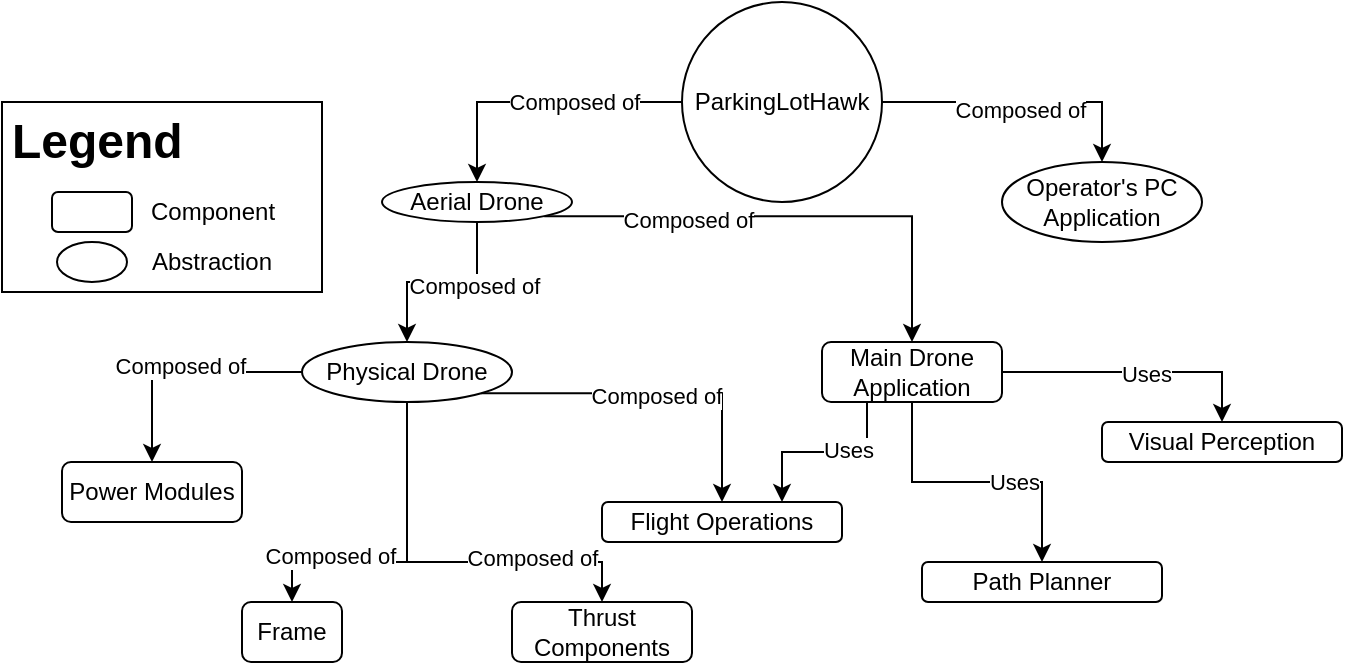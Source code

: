 <mxfile version="20.3.0" type="device"><diagram id="nyL8YGTGOtLkF8rq8JKe" name="Page-1"><mxGraphModel dx="1022" dy="531" grid="1" gridSize="10" guides="1" tooltips="1" connect="1" arrows="1" fold="1" page="1" pageScale="1" pageWidth="850" pageHeight="1100" math="0" shadow="0"><root><mxCell id="0"/><mxCell id="1" parent="0"/><mxCell id="Ujp4Q6vSmJgF_g2EKPFB-2" value="Operator's PC Application" style="ellipse;whiteSpace=wrap;html=1;" parent="1" vertex="1"><mxGeometry x="550" y="100" width="100" height="40" as="geometry"/></mxCell><mxCell id="Ujp4Q6vSmJgF_g2EKPFB-19" style="edgeStyle=orthogonalEdgeStyle;rounded=0;orthogonalLoop=1;jettySize=auto;html=1;entryX=0.5;entryY=0;entryDx=0;entryDy=0;" parent="1" source="Ujp4Q6vSmJgF_g2EKPFB-3" target="Ujp4Q6vSmJgF_g2EKPFB-8" edge="1"><mxGeometry relative="1" as="geometry"/></mxCell><mxCell id="Ujp4Q6vSmJgF_g2EKPFB-38" value="Composed of" style="edgeLabel;html=1;align=center;verticalAlign=middle;resizable=0;points=[];" parent="Ujp4Q6vSmJgF_g2EKPFB-19" connectable="0" vertex="1"><mxGeometry x="-0.324" y="2" relative="1" as="geometry"><mxPoint as="offset"/></mxGeometry></mxCell><mxCell id="Ujp4Q6vSmJgF_g2EKPFB-20" style="edgeStyle=orthogonalEdgeStyle;rounded=0;orthogonalLoop=1;jettySize=auto;html=1;exitX=1;exitY=1;exitDx=0;exitDy=0;" parent="1" source="Ujp4Q6vSmJgF_g2EKPFB-3" target="Ujp4Q6vSmJgF_g2EKPFB-5" edge="1"><mxGeometry relative="1" as="geometry"/></mxCell><mxCell id="Ujp4Q6vSmJgF_g2EKPFB-37" value="Composed of" style="edgeLabel;html=1;align=center;verticalAlign=middle;resizable=0;points=[];" parent="Ujp4Q6vSmJgF_g2EKPFB-20" connectable="0" vertex="1"><mxGeometry x="-0.421" y="-2" relative="1" as="geometry"><mxPoint as="offset"/></mxGeometry></mxCell><mxCell id="Ujp4Q6vSmJgF_g2EKPFB-3" value="Aerial Drone" style="ellipse;whiteSpace=wrap;html=1;" parent="1" vertex="1"><mxGeometry x="240" y="110" width="95" height="20" as="geometry"/></mxCell><mxCell id="Ujp4Q6vSmJgF_g2EKPFB-21" style="edgeStyle=orthogonalEdgeStyle;rounded=0;orthogonalLoop=1;jettySize=auto;html=1;exitX=1;exitY=0.5;exitDx=0;exitDy=0;entryX=0.5;entryY=0;entryDx=0;entryDy=0;" parent="1" source="Ujp4Q6vSmJgF_g2EKPFB-5" target="Ujp4Q6vSmJgF_g2EKPFB-11" edge="1"><mxGeometry relative="1" as="geometry"/></mxCell><mxCell id="Ujp4Q6vSmJgF_g2EKPFB-22" value="Uses" style="edgeLabel;html=1;align=center;verticalAlign=middle;resizable=0;points=[];" parent="Ujp4Q6vSmJgF_g2EKPFB-21" connectable="0" vertex="1"><mxGeometry x="0.058" y="-1" relative="1" as="geometry"><mxPoint as="offset"/></mxGeometry></mxCell><mxCell id="Ujp4Q6vSmJgF_g2EKPFB-23" style="edgeStyle=orthogonalEdgeStyle;rounded=0;orthogonalLoop=1;jettySize=auto;html=1;" parent="1" source="Ujp4Q6vSmJgF_g2EKPFB-5" target="Ujp4Q6vSmJgF_g2EKPFB-13" edge="1"><mxGeometry relative="1" as="geometry"/></mxCell><mxCell id="Ujp4Q6vSmJgF_g2EKPFB-24" value="Uses" style="edgeLabel;html=1;align=center;verticalAlign=middle;resizable=0;points=[];" parent="Ujp4Q6vSmJgF_g2EKPFB-23" connectable="0" vertex="1"><mxGeometry x="0.247" relative="1" as="geometry"><mxPoint as="offset"/></mxGeometry></mxCell><mxCell id="Ujp4Q6vSmJgF_g2EKPFB-25" style="edgeStyle=orthogonalEdgeStyle;rounded=0;orthogonalLoop=1;jettySize=auto;html=1;exitX=0.25;exitY=1;exitDx=0;exitDy=0;entryX=0.75;entryY=0;entryDx=0;entryDy=0;" parent="1" source="Ujp4Q6vSmJgF_g2EKPFB-5" target="Ujp4Q6vSmJgF_g2EKPFB-12" edge="1"><mxGeometry relative="1" as="geometry"/></mxCell><mxCell id="Ujp4Q6vSmJgF_g2EKPFB-26" value="Uses" style="edgeLabel;html=1;align=center;verticalAlign=middle;resizable=0;points=[];" parent="Ujp4Q6vSmJgF_g2EKPFB-25" connectable="0" vertex="1"><mxGeometry x="-0.241" y="-1" relative="1" as="geometry"><mxPoint as="offset"/></mxGeometry></mxCell><mxCell id="Ujp4Q6vSmJgF_g2EKPFB-5" value="Main Drone Application" style="rounded=1;whiteSpace=wrap;html=1;" parent="1" vertex="1"><mxGeometry x="460" y="190" width="90" height="30" as="geometry"/></mxCell><mxCell id="Ujp4Q6vSmJgF_g2EKPFB-7" value="Power Modules" style="rounded=1;whiteSpace=wrap;html=1;" parent="1" vertex="1"><mxGeometry x="80" y="250" width="90" height="30" as="geometry"/></mxCell><mxCell id="Ujp4Q6vSmJgF_g2EKPFB-27" style="edgeStyle=orthogonalEdgeStyle;rounded=0;orthogonalLoop=1;jettySize=auto;html=1;exitX=1;exitY=1;exitDx=0;exitDy=0;entryX=0.5;entryY=0;entryDx=0;entryDy=0;" parent="1" source="Ujp4Q6vSmJgF_g2EKPFB-8" target="Ujp4Q6vSmJgF_g2EKPFB-12" edge="1"><mxGeometry relative="1" as="geometry"/></mxCell><mxCell id="Ujp4Q6vSmJgF_g2EKPFB-28" value="Composed of" style="edgeLabel;html=1;align=center;verticalAlign=middle;resizable=0;points=[];" parent="Ujp4Q6vSmJgF_g2EKPFB-27" connectable="0" vertex="1"><mxGeometry x="-0.005" y="-1" relative="1" as="geometry"><mxPoint as="offset"/></mxGeometry></mxCell><mxCell id="Ujp4Q6vSmJgF_g2EKPFB-29" style="edgeStyle=orthogonalEdgeStyle;rounded=0;orthogonalLoop=1;jettySize=auto;html=1;exitX=0.5;exitY=1;exitDx=0;exitDy=0;entryX=0.5;entryY=0;entryDx=0;entryDy=0;" parent="1" source="Ujp4Q6vSmJgF_g2EKPFB-8" target="Ujp4Q6vSmJgF_g2EKPFB-10" edge="1"><mxGeometry relative="1" as="geometry"><Array as="points"><mxPoint x="253" y="300"/><mxPoint x="350" y="300"/></Array></mxGeometry></mxCell><mxCell id="Ujp4Q6vSmJgF_g2EKPFB-30" value="Composed of" style="edgeLabel;html=1;align=center;verticalAlign=middle;resizable=0;points=[];" parent="Ujp4Q6vSmJgF_g2EKPFB-29" connectable="0" vertex="1"><mxGeometry x="0.437" y="2" relative="1" as="geometry"><mxPoint as="offset"/></mxGeometry></mxCell><mxCell id="Ujp4Q6vSmJgF_g2EKPFB-33" style="edgeStyle=orthogonalEdgeStyle;rounded=0;orthogonalLoop=1;jettySize=auto;html=1;entryX=0.5;entryY=0;entryDx=0;entryDy=0;" parent="1" source="Ujp4Q6vSmJgF_g2EKPFB-8" target="Ujp4Q6vSmJgF_g2EKPFB-9" edge="1"><mxGeometry relative="1" as="geometry"><Array as="points"><mxPoint x="253" y="300"/><mxPoint x="195" y="300"/></Array></mxGeometry></mxCell><mxCell id="Ujp4Q6vSmJgF_g2EKPFB-34" value="Composed of" style="edgeLabel;html=1;align=center;verticalAlign=middle;resizable=0;points=[];" parent="Ujp4Q6vSmJgF_g2EKPFB-33" connectable="0" vertex="1"><mxGeometry x="0.506" y="-3" relative="1" as="geometry"><mxPoint as="offset"/></mxGeometry></mxCell><mxCell id="Ujp4Q6vSmJgF_g2EKPFB-35" style="edgeStyle=orthogonalEdgeStyle;rounded=0;orthogonalLoop=1;jettySize=auto;html=1;entryX=0.5;entryY=0;entryDx=0;entryDy=0;" parent="1" source="Ujp4Q6vSmJgF_g2EKPFB-8" target="Ujp4Q6vSmJgF_g2EKPFB-7" edge="1"><mxGeometry relative="1" as="geometry"/></mxCell><mxCell id="Ujp4Q6vSmJgF_g2EKPFB-36" value="Composed of" style="edgeLabel;html=1;align=center;verticalAlign=middle;resizable=0;points=[];" parent="Ujp4Q6vSmJgF_g2EKPFB-35" connectable="0" vertex="1"><mxGeometry x="0.027" y="-3" relative="1" as="geometry"><mxPoint as="offset"/></mxGeometry></mxCell><mxCell id="Ujp4Q6vSmJgF_g2EKPFB-8" value="Physical Drone" style="ellipse;whiteSpace=wrap;html=1;" parent="1" vertex="1"><mxGeometry x="200" y="190" width="105" height="30" as="geometry"/></mxCell><mxCell id="Ujp4Q6vSmJgF_g2EKPFB-9" value="Frame" style="rounded=1;whiteSpace=wrap;html=1;" parent="1" vertex="1"><mxGeometry x="170" y="320" width="50" height="30" as="geometry"/></mxCell><mxCell id="Ujp4Q6vSmJgF_g2EKPFB-10" value="Thrust Components" style="rounded=1;whiteSpace=wrap;html=1;" parent="1" vertex="1"><mxGeometry x="305" y="320" width="90" height="30" as="geometry"/></mxCell><mxCell id="Ujp4Q6vSmJgF_g2EKPFB-11" value="Visual Perception" style="rounded=1;whiteSpace=wrap;html=1;" parent="1" vertex="1"><mxGeometry x="600" y="230" width="120" height="20" as="geometry"/></mxCell><mxCell id="Ujp4Q6vSmJgF_g2EKPFB-12" value="Flight Operations" style="rounded=1;whiteSpace=wrap;html=1;" parent="1" vertex="1"><mxGeometry x="350" y="270" width="120" height="20" as="geometry"/></mxCell><mxCell id="Ujp4Q6vSmJgF_g2EKPFB-13" value="Path Planner" style="rounded=1;whiteSpace=wrap;html=1;" parent="1" vertex="1"><mxGeometry x="510" y="300" width="120" height="20" as="geometry"/></mxCell><mxCell id="Ujp4Q6vSmJgF_g2EKPFB-17" style="edgeStyle=orthogonalEdgeStyle;rounded=0;orthogonalLoop=1;jettySize=auto;html=1;exitX=1;exitY=0.5;exitDx=0;exitDy=0;entryX=0.5;entryY=0;entryDx=0;entryDy=0;" parent="1" source="Ujp4Q6vSmJgF_g2EKPFB-16" target="Ujp4Q6vSmJgF_g2EKPFB-2" edge="1"><mxGeometry relative="1" as="geometry"/></mxCell><mxCell id="Ujp4Q6vSmJgF_g2EKPFB-40" value="Composed of" style="edgeLabel;html=1;align=center;verticalAlign=middle;resizable=0;points=[];" parent="Ujp4Q6vSmJgF_g2EKPFB-17" connectable="0" vertex="1"><mxGeometry x="-0.023" y="-4" relative="1" as="geometry"><mxPoint as="offset"/></mxGeometry></mxCell><mxCell id="Ujp4Q6vSmJgF_g2EKPFB-18" style="edgeStyle=orthogonalEdgeStyle;rounded=0;orthogonalLoop=1;jettySize=auto;html=1;exitX=0;exitY=0.5;exitDx=0;exitDy=0;entryX=0.5;entryY=0;entryDx=0;entryDy=0;" parent="1" source="Ujp4Q6vSmJgF_g2EKPFB-16" target="Ujp4Q6vSmJgF_g2EKPFB-3" edge="1"><mxGeometry relative="1" as="geometry"/></mxCell><mxCell id="Ujp4Q6vSmJgF_g2EKPFB-39" value="Composed of" style="edgeLabel;html=1;align=center;verticalAlign=middle;resizable=0;points=[];" parent="Ujp4Q6vSmJgF_g2EKPFB-18" connectable="0" vertex="1"><mxGeometry x="-0.585" y="-4" relative="1" as="geometry"><mxPoint x="-25" y="4" as="offset"/></mxGeometry></mxCell><mxCell id="Ujp4Q6vSmJgF_g2EKPFB-16" value="ParkingLotHawk" style="ellipse;whiteSpace=wrap;html=1;aspect=fixed;" parent="1" vertex="1"><mxGeometry x="390" y="20" width="100" height="100" as="geometry"/></mxCell><mxCell id="Ujp4Q6vSmJgF_g2EKPFB-41" value="" style="rounded=1;whiteSpace=wrap;html=1;" parent="1" vertex="1"><mxGeometry x="75" y="115" width="40" height="20" as="geometry"/></mxCell><mxCell id="Ujp4Q6vSmJgF_g2EKPFB-42" value="Component" style="text;html=1;align=center;verticalAlign=middle;resizable=0;points=[];autosize=1;strokeColor=none;fillColor=none;" parent="1" vertex="1"><mxGeometry x="110" y="110" width="90" height="30" as="geometry"/></mxCell><mxCell id="Ujp4Q6vSmJgF_g2EKPFB-45" value="" style="ellipse;whiteSpace=wrap;html=1;" parent="1" vertex="1"><mxGeometry x="77.5" y="140" width="35" height="20" as="geometry"/></mxCell><mxCell id="Ujp4Q6vSmJgF_g2EKPFB-46" value="Abstraction" style="text;html=1;strokeColor=none;fillColor=none;align=center;verticalAlign=middle;whiteSpace=wrap;rounded=0;" parent="1" vertex="1"><mxGeometry x="125" y="135" width="60" height="30" as="geometry"/></mxCell><mxCell id="Ujp4Q6vSmJgF_g2EKPFB-48" value="" style="rounded=0;whiteSpace=wrap;html=1;fillColor=none;" parent="1" vertex="1"><mxGeometry x="50" y="70" width="160" height="95" as="geometry"/></mxCell><mxCell id="Ujp4Q6vSmJgF_g2EKPFB-51" value="&lt;h1&gt;Legend&lt;/h1&gt;" style="text;html=1;strokeColor=none;fillColor=none;spacing=5;spacingTop=-20;whiteSpace=wrap;overflow=hidden;rounded=0;" parent="1" vertex="1"><mxGeometry x="50" y="70" width="100" height="40" as="geometry"/></mxCell></root></mxGraphModel></diagram></mxfile>